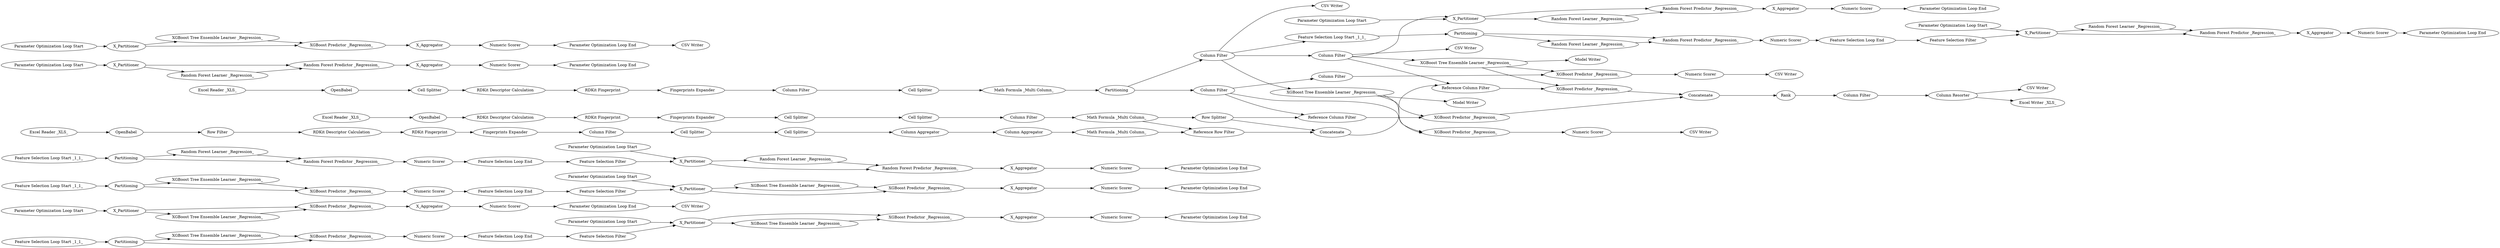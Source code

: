 digraph {
	"2241047932878172132_142" [label="XGBoost Predictor _Regression_"]
	"7674287669861957478_139" [label="Numeric Scorer"]
	"8713362758606063596_644" [label="Feature Selection Filter"]
	"-4742712931840395581_2" [label="Feature Selection Loop End"]
	"-6079565950971036003_138" [label="XGBoost Tree Ensemble Learner _Regression_"]
	"-3492197394630826015_139" [label="Numeric Scorer"]
	"-3832689604859053506_8" [label="Feature Selection Loop Start _1_1_"]
	"7674287669861957478_143" [label=X_Partitioner]
	"273893527302894075_682" [label="Column Filter"]
	"-3492197394630826015_8" [label="Feature Selection Loop Start _1_1_"]
	"2241047932878172132_138" [label="XGBoost Tree Ensemble Learner _Regression_"]
	"3014993158942537122_736" [label="Cell Splitter"]
	"2709406048984062521_734" [label="Math Formula _Multi Column_"]
	"2241047932878172132_139" [label="Numeric Scorer"]
	"-6079565950971036003_140" [label=X_Aggregator]
	"2241047932878172132_144" [label="Parameter Optimization Loop Start"]
	"273893527302894075_773" [label="Column Filter"]
	"3014993158942537122_712" [label="RDKit Fingerprint"]
	"-1156691743624912214_143" [label=X_Partitioner]
	"-3492197394630826015_158" [label="Random Forest Learner _Regression_"]
	"-6079565950971036003_144" [label="Parameter Optimization Loop Start"]
	"273893527302894075_728" [label=Concatenate]
	"8713362758606063596_750" [label="CSV Writer"]
	"3014993158942537122_721" [label="Column Aggregator"]
	"3223204238976928008_144" [label="Parameter Optimization Loop Start"]
	"-4737461379163915189_144" [label="Parameter Optimization Loop Start"]
	"273893527302894075_772" [label="Column Filter"]
	"-3705406699881031681_144" [label="Parameter Optimization Loop Start"]
	"3014993158942537122_722" [label="Column Aggregator"]
	"3223204238976928008_158" [label="Random Forest Learner _Regression_"]
	"273893527302894075_753" [label="CSV Writer"]
	"2709406048984062521_708" [label="Cell Splitter"]
	"-4742712931840395581_6" [label=Partitioning]
	"273893527302894075_763" [label="Column Filter"]
	"273893527302894075_725" [label="Reference Column Filter"]
	"273893527302894075_778" [label="Reference Row Filter"]
	"273893527302894075_723" [label="Model Writer"]
	"273893527302894075_730" [label="XGBoost Predictor _Regression_"]
	"8051872433675420635_140" [label=X_Aggregator]
	"761988309083757303_750" [label="CSV Writer"]
	"3014993158942537122_714" [label="Fingerprints Expander"]
	"7674287669861957478_140" [label=X_Aggregator]
	"3014993158942537122_710" [label=OpenBabel]
	"273893527302894075_598" [label="Excel Reader _XLS_"]
	"-3705406699881031681_140" [label=X_Aggregator]
	"8713362758606063596_3" [label="Feature Selection Filter"]
	"2241047932878172132_145" [label="Parameter Optimization Loop End"]
	"8053291259019119712_2" [label="Feature Selection Loop End"]
	"273893527302894075_112" [label="Column Filter"]
	"2709406048984062521_732" [label="Cell Splitter"]
	"273893527302894075_142" [label="XGBoost Predictor _Regression_"]
	"7674287669861957478_144" [label="Parameter Optimization Loop Start"]
	"-3832689604859053506_6" [label=Partitioning]
	"2709406048984062521_706" [label="Excel Reader _XLS_"]
	"273893527302894075_5" [label=OpenBabel]
	"273893527302894075_759" [label=Concatenate]
	"3014993158942537122_717" [label="Row Filter"]
	"8053291259019119712_8" [label="Feature Selection Loop Start _1_1_"]
	"-4742712931840395581_138" [label="XGBoost Tree Ensemble Learner _Regression_"]
	"8051872433675420635_139" [label="Numeric Scorer"]
	"8051872433675420635_160" [label="Parameter Optimization Loop End"]
	"273893527302894075_599" [label="Cell Splitter"]
	"273893527302894075_739" [label="Model Writer"]
	"273893527302894075_777" [label="Column Filter"]
	"761988309083757303_695" [label="Feature Selection Filter"]
	"-3832689604859053506_159" [label="Random Forest Predictor _Regression_"]
	"273893527302894075_762" [label="Excel Writer _XLS_"]
	"8053291259019119712_138" [label="XGBoost Tree Ensemble Learner _Regression_"]
	"-6079565950971036003_143" [label=X_Partitioner]
	"-4742712931840395581_160" [label="Numeric Scorer"]
	"-3705406699881031681_143" [label=X_Partitioner]
	"7674287669861957478_142" [label="XGBoost Predictor _Regression_"]
	"-1156691743624912214_159" [label="Random Forest Predictor _Regression_"]
	"273893527302894075_44" [label="Fingerprints Expander"]
	"273893527302894075_727" [label="Row Splitter"]
	"-4737461379163915189_159" [label="Random Forest Predictor _Regression_"]
	"273893527302894075_775" [label="Math Formula _Multi Column_"]
	"2709406048984062521_703" [label=OpenBabel]
	"-4737461379163915189_139" [label="Numeric Scorer"]
	"2709406048984062521_704" [label="RDKit Descriptor Calculation"]
	"-3705406699881031681_138" [label="XGBoost Tree Ensemble Learner _Regression_"]
	"273893527302894075_758" [label="XGBoost Tree Ensemble Learner _Regression_"]
	"-1156691743624912214_139" [label="Numeric Scorer"]
	"273893527302894075_764" [label="Column Resorter"]
	"273893527302894075_774" [label="Cell Splitter"]
	"3014993158942537122_735" [label="Math Formula _Multi Column_"]
	"8053291259019119712_160" [label="Numeric Scorer"]
	"3223204238976928008_139" [label="Numeric Scorer"]
	"7674287669861957478_145" [label="Parameter Optimization Loop End"]
	"3223204238976928008_159" [label="Random Forest Predictor _Regression_"]
	"2241047932878172132_140" [label=X_Aggregator]
	"2241047932878172132_143" [label=X_Partitioner]
	"-6079565950971036003_142" [label="XGBoost Predictor _Regression_"]
	"-1156691743624912214_160" [label="Parameter Optimization Loop End"]
	"-3492197394630826015_159" [label="Random Forest Predictor _Regression_"]
	"273893527302894075_7" [label="RDKit Fingerprint"]
	"273893527302894075_740" [label="XGBoost Predictor _Regression_"]
	"-3492197394630826015_6" [label=Partitioning]
	"-3492197394630826015_2" [label="Feature Selection Loop End"]
	"273893527302894075_752" [label="CSV Writer"]
	"3014993158942537122_716" [label="Column Filter"]
	"8053291259019119712_6" [label=Partitioning]
	"-6079565950971036003_145" [label="Parameter Optimization Loop End"]
	"-3705406699881031681_145" [label="Parameter Optimization Loop End"]
	"-4737461379163915189_140" [label=X_Aggregator]
	"8051872433675420635_144" [label="Parameter Optimization Loop Start"]
	"-1156691743624912214_158" [label="Random Forest Learner _Regression_"]
	"273893527302894075_741" [label="Numeric Scorer"]
	"2709406048984062521_707" [label="Fingerprints Expander"]
	"273893527302894075_750" [label="CSV Writer"]
	"273893527302894075_742" [label="XGBoost Predictor _Regression_"]
	"-6079565950971036003_139" [label="Numeric Scorer"]
	"-4737461379163915189_160" [label="Parameter Optimization Loop End"]
	"273893527302894075_751" [label="CSV Writer"]
	"-4742712931840395581_8" [label="Feature Selection Loop Start _1_1_"]
	"2709406048984062521_705" [label="RDKit Fingerprint"]
	"-3832689604859053506_2" [label="Feature Selection Loop End"]
	"-3705406699881031681_139" [label="Numeric Scorer"]
	"8051872433675420635_159" [label="Random Forest Predictor _Regression_"]
	"8051872433675420635_158" [label="Random Forest Learner _Regression_"]
	"3223204238976928008_140" [label=X_Aggregator]
	"7674287669861957478_138" [label="XGBoost Tree Ensemble Learner _Regression_"]
	"273893527302894075_45" [label="RDKit Descriptor Calculation"]
	"273893527302894075_629" [label=Partitioning]
	"-1156691743624912214_140" [label=X_Aggregator]
	"-3832689604859053506_158" [label="Random Forest Learner _Regression_"]
	"3014993158942537122_733" [label="Cell Splitter"]
	"2709406048984062521_709" [label="Column Filter"]
	"3223204238976928008_160" [label="Parameter Optimization Loop End"]
	"-3832689604859053506_139" [label="Numeric Scorer"]
	"-4737461379163915189_158" [label="Random Forest Learner _Regression_"]
	"-1156691743624912214_144" [label="Parameter Optimization Loop Start"]
	"273893527302894075_760" [label=Rank]
	"273893527302894075_761" [label="CSV Writer"]
	"3014993158942537122_711" [label="RDKit Descriptor Calculation"]
	"761988309083757303_694" [label="Feature Selection Filter"]
	"-3705406699881031681_142" [label="XGBoost Predictor _Regression_"]
	"3014993158942537122_713" [label="Excel Reader _XLS_"]
	"-4737461379163915189_143" [label=X_Partitioner]
	"-4742712931840395581_142" [label="XGBoost Predictor _Regression_"]
	"8051872433675420635_143" [label=X_Partitioner]
	"273893527302894075_724" [label="XGBoost Tree Ensemble Learner _Regression_"]
	"3223204238976928008_143" [label=X_Partitioner]
	"273893527302894075_726" [label="Reference Column Filter"]
	"273893527302894075_139" [label="Numeric Scorer"]
	"8053291259019119712_142" [label="XGBoost Predictor _Regression_"]
	"8053291259019119712_138" -> "8053291259019119712_142"
	"273893527302894075_772" -> "273893527302894075_774"
	"273893527302894075_5" -> "273893527302894075_599"
	"2241047932878172132_142" -> "2241047932878172132_140"
	"-4742712931840395581_6" -> "-4742712931840395581_142"
	"273893527302894075_682" -> "-1156691743624912214_143"
	"-3832689604859053506_158" -> "-3832689604859053506_159"
	"273893527302894075_742" -> "273893527302894075_759"
	"-6079565950971036003_143" -> "-6079565950971036003_138"
	"8051872433675420635_143" -> "8051872433675420635_159"
	"3014993158942537122_733" -> "3014993158942537122_736"
	"-3492197394630826015_139" -> "-3492197394630826015_2"
	"273893527302894075_724" -> "273893527302894075_723"
	"273893527302894075_773" -> "273893527302894075_726"
	"7674287669861957478_143" -> "7674287669861957478_138"
	"-4737461379163915189_144" -> "-4737461379163915189_143"
	"7674287669861957478_139" -> "7674287669861957478_145"
	"273893527302894075_773" -> "273893527302894075_777"
	"2709406048984062521_709" -> "2709406048984062521_734"
	"8051872433675420635_140" -> "8051872433675420635_139"
	"273893527302894075_682" -> "273893527302894075_724"
	"273893527302894075_728" -> "273893527302894075_725"
	"273893527302894075_763" -> "273893527302894075_764"
	"-6079565950971036003_142" -> "-6079565950971036003_140"
	"-3832689604859053506_159" -> "-3832689604859053506_139"
	"8053291259019119712_6" -> "8053291259019119712_138"
	"3223204238976928008_143" -> "3223204238976928008_159"
	"3014993158942537122_736" -> "3014993158942537122_721"
	"-1156691743624912214_144" -> "-1156691743624912214_143"
	"273893527302894075_724" -> "273893527302894075_730"
	"-3705406699881031681_143" -> "-3705406699881031681_142"
	"2709406048984062521_705" -> "2709406048984062521_707"
	"-6079565950971036003_138" -> "-6079565950971036003_142"
	"-3492197394630826015_6" -> "-3492197394630826015_159"
	"273893527302894075_774" -> "273893527302894075_775"
	"273893527302894075_112" -> "-3832689604859053506_8"
	"2241047932878172132_140" -> "2241047932878172132_139"
	"273893527302894075_775" -> "273893527302894075_629"
	"273893527302894075_764" -> "273893527302894075_762"
	"8053291259019119712_160" -> "8053291259019119712_2"
	"-6079565950971036003_140" -> "-6079565950971036003_139"
	"3014993158942537122_716" -> "3014993158942537122_733"
	"8051872433675420635_143" -> "8051872433675420635_158"
	"2241047932878172132_143" -> "2241047932878172132_138"
	"-3832689604859053506_139" -> "-3832689604859053506_2"
	"273893527302894075_112" -> "273893527302894075_751"
	"-1156691743624912214_143" -> "-1156691743624912214_159"
	"273893527302894075_727" -> "273893527302894075_728"
	"-1156691743624912214_159" -> "-1156691743624912214_140"
	"-3705406699881031681_140" -> "-3705406699881031681_139"
	"2241047932878172132_144" -> "2241047932878172132_143"
	"2241047932878172132_138" -> "2241047932878172132_142"
	"273893527302894075_727" -> "273893527302894075_726"
	"-6079565950971036003_144" -> "-6079565950971036003_143"
	"-3492197394630826015_159" -> "-3492197394630826015_139"
	"273893527302894075_759" -> "273893527302894075_760"
	"8051872433675420635_159" -> "8051872433675420635_140"
	"273893527302894075_773" -> "273893527302894075_740"
	"-4742712931840395581_8" -> "-4742712931840395581_6"
	"-3705406699881031681_144" -> "-3705406699881031681_143"
	"3014993158942537122_717" -> "3014993158942537122_711"
	"3014993158942537122_712" -> "3014993158942537122_714"
	"3014993158942537122_735" -> "273893527302894075_778"
	"273893527302894075_112" -> "273893527302894075_758"
	"273893527302894075_139" -> "273893527302894075_753"
	"273893527302894075_741" -> "273893527302894075_752"
	"3223204238976928008_140" -> "3223204238976928008_139"
	"273893527302894075_726" -> "273893527302894075_742"
	"273893527302894075_682" -> "273893527302894075_725"
	"-1156691743624912214_143" -> "-1156691743624912214_158"
	"2241047932878172132_139" -> "2241047932878172132_145"
	"2709406048984062521_734" -> "273893527302894075_778"
	"8713362758606063596_644" -> "-6079565950971036003_143"
	"-3832689604859053506_6" -> "-3832689604859053506_159"
	"-4737461379163915189_140" -> "-4737461379163915189_139"
	"7674287669861957478_140" -> "7674287669861957478_139"
	"273893527302894075_599" -> "273893527302894075_45"
	"3014993158942537122_713" -> "3014993158942537122_710"
	"2241047932878172132_143" -> "2241047932878172132_142"
	"273893527302894075_760" -> "273893527302894075_763"
	"-4742712931840395581_160" -> "-4742712931840395581_2"
	"3014993158942537122_714" -> "3014993158942537122_716"
	"-4737461379163915189_159" -> "-4737461379163915189_140"
	"-4737461379163915189_143" -> "-4737461379163915189_158"
	"7674287669861957478_138" -> "7674287669861957478_142"
	"-3832689604859053506_8" -> "-3832689604859053506_6"
	"3223204238976928008_159" -> "3223204238976928008_140"
	"273893527302894075_777" -> "273893527302894075_142"
	"-3492197394630826015_8" -> "-3492197394630826015_6"
	"8051872433675420635_144" -> "8051872433675420635_143"
	"2709406048984062521_703" -> "2709406048984062521_704"
	"-4737461379163915189_158" -> "-4737461379163915189_159"
	"273893527302894075_758" -> "273893527302894075_739"
	"273893527302894075_740" -> "273893527302894075_741"
	"273893527302894075_112" -> "273893527302894075_682"
	"-4742712931840395581_142" -> "-4742712931840395581_160"
	"273893527302894075_758" -> "273893527302894075_742"
	"-3705406699881031681_142" -> "-3705406699881031681_140"
	"273893527302894075_724" -> "273893527302894075_142"
	"273893527302894075_758" -> "273893527302894075_740"
	"2709406048984062521_704" -> "2709406048984062521_705"
	"761988309083757303_694" -> "2241047932878172132_143"
	"-4742712931840395581_6" -> "-4742712931840395581_138"
	"273893527302894075_7" -> "273893527302894075_44"
	"273893527302894075_764" -> "273893527302894075_761"
	"-4737461379163915189_143" -> "-4737461379163915189_159"
	"2709406048984062521_732" -> "2709406048984062521_709"
	"273893527302894075_598" -> "273893527302894075_5"
	"273893527302894075_44" -> "273893527302894075_772"
	"-1156691743624912214_158" -> "-1156691743624912214_159"
	"3223204238976928008_139" -> "3223204238976928008_160"
	"-3705406699881031681_139" -> "-3705406699881031681_145"
	"3223204238976928008_143" -> "3223204238976928008_158"
	"273893527302894075_629" -> "273893527302894075_773"
	"-3492197394630826015_2" -> "761988309083757303_695"
	"8051872433675420635_139" -> "8051872433675420635_160"
	"3014993158942537122_710" -> "3014993158942537122_717"
	"-4742712931840395581_138" -> "-4742712931840395581_142"
	"-3492197394630826015_6" -> "-3492197394630826015_158"
	"7674287669861957478_145" -> "8713362758606063596_750"
	"-3492197394630826015_158" -> "-3492197394630826015_159"
	"-3705406699881031681_143" -> "-3705406699881031681_138"
	"273893527302894075_142" -> "273893527302894075_139"
	"-4737461379163915189_139" -> "-4737461379163915189_160"
	"8053291259019119712_2" -> "761988309083757303_694"
	"3223204238976928008_158" -> "3223204238976928008_159"
	"8053291259019119712_8" -> "8053291259019119712_6"
	"-3705406699881031681_138" -> "-3705406699881031681_142"
	"3014993158942537122_711" -> "3014993158942537122_712"
	"273893527302894075_730" -> "273893527302894075_759"
	"273893527302894075_682" -> "273893527302894075_750"
	"273893527302894075_778" -> "273893527302894075_728"
	"2709406048984062521_708" -> "2709406048984062521_732"
	"273893527302894075_629" -> "273893527302894075_112"
	"-1156691743624912214_140" -> "-1156691743624912214_139"
	"3014993158942537122_721" -> "3014993158942537122_722"
	"-4742712931840395581_2" -> "8713362758606063596_644"
	"8053291259019119712_142" -> "8053291259019119712_160"
	"7674287669861957478_144" -> "7674287669861957478_143"
	"-6079565950971036003_143" -> "-6079565950971036003_142"
	"2709406048984062521_734" -> "273893527302894075_727"
	"2709406048984062521_707" -> "2709406048984062521_708"
	"8713362758606063596_3" -> "8051872433675420635_143"
	"761988309083757303_695" -> "3223204238976928008_143"
	"273893527302894075_725" -> "273893527302894075_730"
	"8051872433675420635_158" -> "8051872433675420635_159"
	"-3832689604859053506_2" -> "8713362758606063596_3"
	"7674287669861957478_143" -> "7674287669861957478_142"
	"8053291259019119712_6" -> "8053291259019119712_142"
	"273893527302894075_45" -> "273893527302894075_7"
	"3223204238976928008_144" -> "3223204238976928008_143"
	"7674287669861957478_142" -> "7674287669861957478_140"
	"-3832689604859053506_6" -> "-3832689604859053506_158"
	"3014993158942537122_722" -> "3014993158942537122_735"
	"2709406048984062521_706" -> "2709406048984062521_703"
	"-1156691743624912214_139" -> "-1156691743624912214_160"
	"-3705406699881031681_145" -> "761988309083757303_750"
	"-6079565950971036003_139" -> "-6079565950971036003_145"
	rankdir=LR
}
